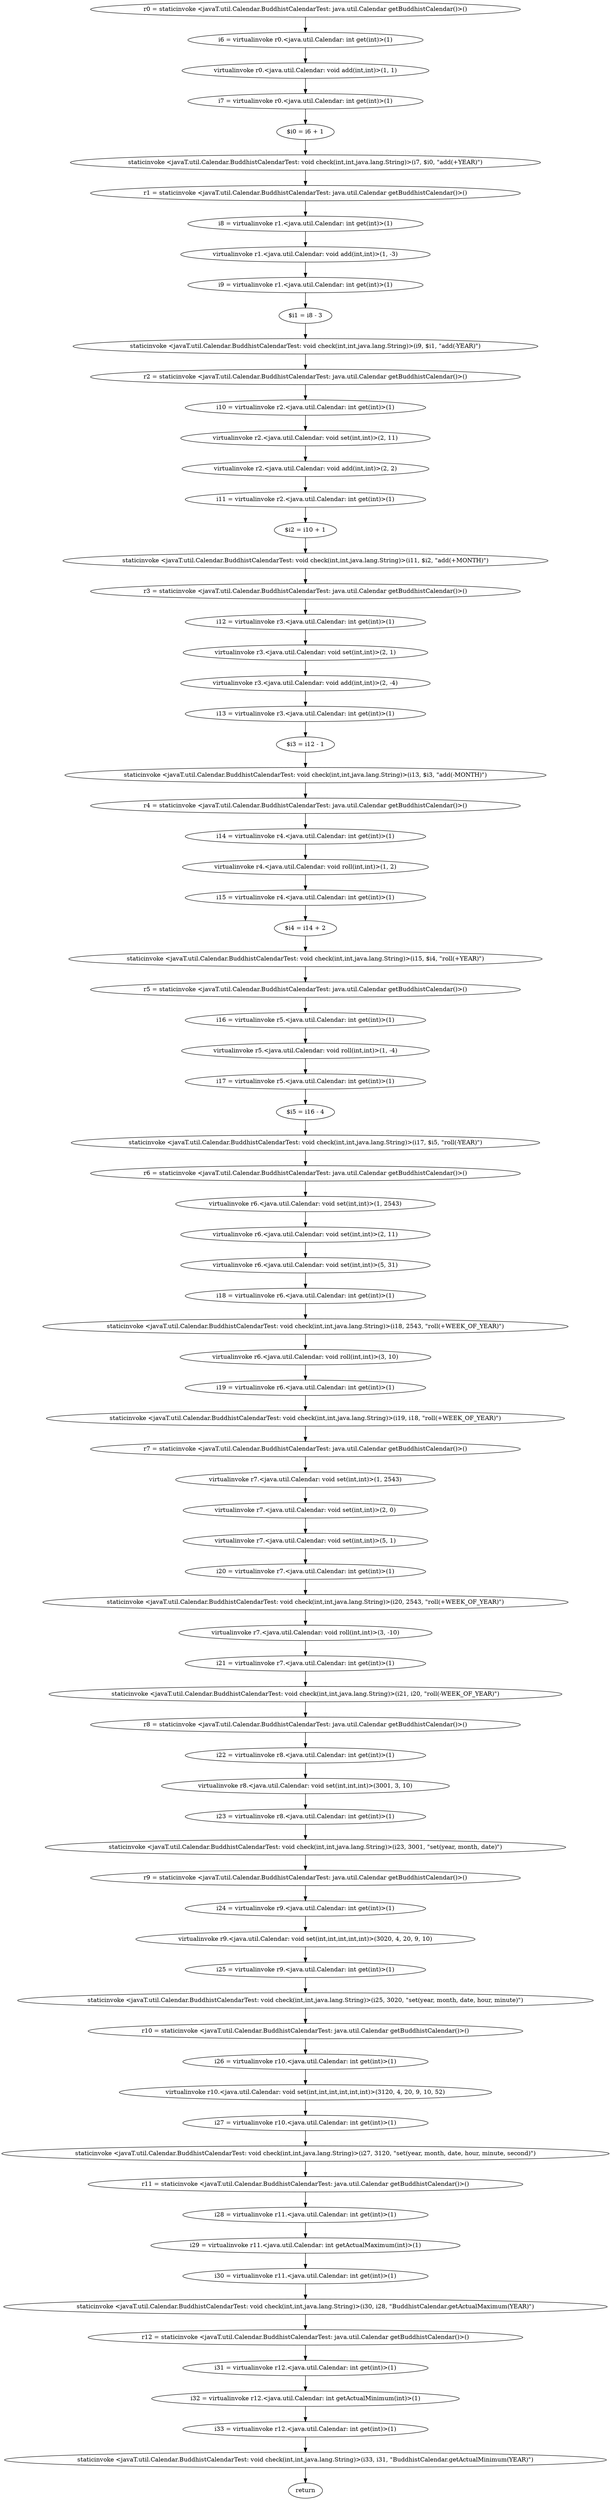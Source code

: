 digraph "unitGraph" {
    "r0 = staticinvoke <javaT.util.Calendar.BuddhistCalendarTest: java.util.Calendar getBuddhistCalendar()>()"
    "i6 = virtualinvoke r0.<java.util.Calendar: int get(int)>(1)"
    "virtualinvoke r0.<java.util.Calendar: void add(int,int)>(1, 1)"
    "i7 = virtualinvoke r0.<java.util.Calendar: int get(int)>(1)"
    "$i0 = i6 + 1"
    "staticinvoke <javaT.util.Calendar.BuddhistCalendarTest: void check(int,int,java.lang.String)>(i7, $i0, \"add(+YEAR)\")"
    "r1 = staticinvoke <javaT.util.Calendar.BuddhistCalendarTest: java.util.Calendar getBuddhistCalendar()>()"
    "i8 = virtualinvoke r1.<java.util.Calendar: int get(int)>(1)"
    "virtualinvoke r1.<java.util.Calendar: void add(int,int)>(1, -3)"
    "i9 = virtualinvoke r1.<java.util.Calendar: int get(int)>(1)"
    "$i1 = i8 - 3"
    "staticinvoke <javaT.util.Calendar.BuddhistCalendarTest: void check(int,int,java.lang.String)>(i9, $i1, \"add(-YEAR)\")"
    "r2 = staticinvoke <javaT.util.Calendar.BuddhistCalendarTest: java.util.Calendar getBuddhistCalendar()>()"
    "i10 = virtualinvoke r2.<java.util.Calendar: int get(int)>(1)"
    "virtualinvoke r2.<java.util.Calendar: void set(int,int)>(2, 11)"
    "virtualinvoke r2.<java.util.Calendar: void add(int,int)>(2, 2)"
    "i11 = virtualinvoke r2.<java.util.Calendar: int get(int)>(1)"
    "$i2 = i10 + 1"
    "staticinvoke <javaT.util.Calendar.BuddhistCalendarTest: void check(int,int,java.lang.String)>(i11, $i2, \"add(+MONTH)\")"
    "r3 = staticinvoke <javaT.util.Calendar.BuddhistCalendarTest: java.util.Calendar getBuddhistCalendar()>()"
    "i12 = virtualinvoke r3.<java.util.Calendar: int get(int)>(1)"
    "virtualinvoke r3.<java.util.Calendar: void set(int,int)>(2, 1)"
    "virtualinvoke r3.<java.util.Calendar: void add(int,int)>(2, -4)"
    "i13 = virtualinvoke r3.<java.util.Calendar: int get(int)>(1)"
    "$i3 = i12 - 1"
    "staticinvoke <javaT.util.Calendar.BuddhistCalendarTest: void check(int,int,java.lang.String)>(i13, $i3, \"add(-MONTH)\")"
    "r4 = staticinvoke <javaT.util.Calendar.BuddhistCalendarTest: java.util.Calendar getBuddhistCalendar()>()"
    "i14 = virtualinvoke r4.<java.util.Calendar: int get(int)>(1)"
    "virtualinvoke r4.<java.util.Calendar: void roll(int,int)>(1, 2)"
    "i15 = virtualinvoke r4.<java.util.Calendar: int get(int)>(1)"
    "$i4 = i14 + 2"
    "staticinvoke <javaT.util.Calendar.BuddhistCalendarTest: void check(int,int,java.lang.String)>(i15, $i4, \"roll(+YEAR)\")"
    "r5 = staticinvoke <javaT.util.Calendar.BuddhistCalendarTest: java.util.Calendar getBuddhistCalendar()>()"
    "i16 = virtualinvoke r5.<java.util.Calendar: int get(int)>(1)"
    "virtualinvoke r5.<java.util.Calendar: void roll(int,int)>(1, -4)"
    "i17 = virtualinvoke r5.<java.util.Calendar: int get(int)>(1)"
    "$i5 = i16 - 4"
    "staticinvoke <javaT.util.Calendar.BuddhistCalendarTest: void check(int,int,java.lang.String)>(i17, $i5, \"roll(-YEAR)\")"
    "r6 = staticinvoke <javaT.util.Calendar.BuddhistCalendarTest: java.util.Calendar getBuddhistCalendar()>()"
    "virtualinvoke r6.<java.util.Calendar: void set(int,int)>(1, 2543)"
    "virtualinvoke r6.<java.util.Calendar: void set(int,int)>(2, 11)"
    "virtualinvoke r6.<java.util.Calendar: void set(int,int)>(5, 31)"
    "i18 = virtualinvoke r6.<java.util.Calendar: int get(int)>(1)"
    "staticinvoke <javaT.util.Calendar.BuddhistCalendarTest: void check(int,int,java.lang.String)>(i18, 2543, \"roll(+WEEK_OF_YEAR)\")"
    "virtualinvoke r6.<java.util.Calendar: void roll(int,int)>(3, 10)"
    "i19 = virtualinvoke r6.<java.util.Calendar: int get(int)>(1)"
    "staticinvoke <javaT.util.Calendar.BuddhistCalendarTest: void check(int,int,java.lang.String)>(i19, i18, \"roll(+WEEK_OF_YEAR)\")"
    "r7 = staticinvoke <javaT.util.Calendar.BuddhistCalendarTest: java.util.Calendar getBuddhistCalendar()>()"
    "virtualinvoke r7.<java.util.Calendar: void set(int,int)>(1, 2543)"
    "virtualinvoke r7.<java.util.Calendar: void set(int,int)>(2, 0)"
    "virtualinvoke r7.<java.util.Calendar: void set(int,int)>(5, 1)"
    "i20 = virtualinvoke r7.<java.util.Calendar: int get(int)>(1)"
    "staticinvoke <javaT.util.Calendar.BuddhistCalendarTest: void check(int,int,java.lang.String)>(i20, 2543, \"roll(+WEEK_OF_YEAR)\")"
    "virtualinvoke r7.<java.util.Calendar: void roll(int,int)>(3, -10)"
    "i21 = virtualinvoke r7.<java.util.Calendar: int get(int)>(1)"
    "staticinvoke <javaT.util.Calendar.BuddhistCalendarTest: void check(int,int,java.lang.String)>(i21, i20, \"roll(-WEEK_OF_YEAR)\")"
    "r8 = staticinvoke <javaT.util.Calendar.BuddhistCalendarTest: java.util.Calendar getBuddhistCalendar()>()"
    "i22 = virtualinvoke r8.<java.util.Calendar: int get(int)>(1)"
    "virtualinvoke r8.<java.util.Calendar: void set(int,int,int)>(3001, 3, 10)"
    "i23 = virtualinvoke r8.<java.util.Calendar: int get(int)>(1)"
    "staticinvoke <javaT.util.Calendar.BuddhistCalendarTest: void check(int,int,java.lang.String)>(i23, 3001, \"set(year, month, date)\")"
    "r9 = staticinvoke <javaT.util.Calendar.BuddhistCalendarTest: java.util.Calendar getBuddhistCalendar()>()"
    "i24 = virtualinvoke r9.<java.util.Calendar: int get(int)>(1)"
    "virtualinvoke r9.<java.util.Calendar: void set(int,int,int,int,int)>(3020, 4, 20, 9, 10)"
    "i25 = virtualinvoke r9.<java.util.Calendar: int get(int)>(1)"
    "staticinvoke <javaT.util.Calendar.BuddhistCalendarTest: void check(int,int,java.lang.String)>(i25, 3020, \"set(year, month, date, hour, minute)\")"
    "r10 = staticinvoke <javaT.util.Calendar.BuddhistCalendarTest: java.util.Calendar getBuddhistCalendar()>()"
    "i26 = virtualinvoke r10.<java.util.Calendar: int get(int)>(1)"
    "virtualinvoke r10.<java.util.Calendar: void set(int,int,int,int,int,int)>(3120, 4, 20, 9, 10, 52)"
    "i27 = virtualinvoke r10.<java.util.Calendar: int get(int)>(1)"
    "staticinvoke <javaT.util.Calendar.BuddhistCalendarTest: void check(int,int,java.lang.String)>(i27, 3120, \"set(year, month, date, hour, minute, second)\")"
    "r11 = staticinvoke <javaT.util.Calendar.BuddhistCalendarTest: java.util.Calendar getBuddhistCalendar()>()"
    "i28 = virtualinvoke r11.<java.util.Calendar: int get(int)>(1)"
    "i29 = virtualinvoke r11.<java.util.Calendar: int getActualMaximum(int)>(1)"
    "i30 = virtualinvoke r11.<java.util.Calendar: int get(int)>(1)"
    "staticinvoke <javaT.util.Calendar.BuddhistCalendarTest: void check(int,int,java.lang.String)>(i30, i28, \"BuddhistCalendar.getActualMaximum(YEAR)\")"
    "r12 = staticinvoke <javaT.util.Calendar.BuddhistCalendarTest: java.util.Calendar getBuddhistCalendar()>()"
    "i31 = virtualinvoke r12.<java.util.Calendar: int get(int)>(1)"
    "i32 = virtualinvoke r12.<java.util.Calendar: int getActualMinimum(int)>(1)"
    "i33 = virtualinvoke r12.<java.util.Calendar: int get(int)>(1)"
    "staticinvoke <javaT.util.Calendar.BuddhistCalendarTest: void check(int,int,java.lang.String)>(i33, i31, \"BuddhistCalendar.getActualMinimum(YEAR)\")"
    "return"
    "r0 = staticinvoke <javaT.util.Calendar.BuddhistCalendarTest: java.util.Calendar getBuddhistCalendar()>()"->"i6 = virtualinvoke r0.<java.util.Calendar: int get(int)>(1)";
    "i6 = virtualinvoke r0.<java.util.Calendar: int get(int)>(1)"->"virtualinvoke r0.<java.util.Calendar: void add(int,int)>(1, 1)";
    "virtualinvoke r0.<java.util.Calendar: void add(int,int)>(1, 1)"->"i7 = virtualinvoke r0.<java.util.Calendar: int get(int)>(1)";
    "i7 = virtualinvoke r0.<java.util.Calendar: int get(int)>(1)"->"$i0 = i6 + 1";
    "$i0 = i6 + 1"->"staticinvoke <javaT.util.Calendar.BuddhistCalendarTest: void check(int,int,java.lang.String)>(i7, $i0, \"add(+YEAR)\")";
    "staticinvoke <javaT.util.Calendar.BuddhistCalendarTest: void check(int,int,java.lang.String)>(i7, $i0, \"add(+YEAR)\")"->"r1 = staticinvoke <javaT.util.Calendar.BuddhistCalendarTest: java.util.Calendar getBuddhistCalendar()>()";
    "r1 = staticinvoke <javaT.util.Calendar.BuddhistCalendarTest: java.util.Calendar getBuddhistCalendar()>()"->"i8 = virtualinvoke r1.<java.util.Calendar: int get(int)>(1)";
    "i8 = virtualinvoke r1.<java.util.Calendar: int get(int)>(1)"->"virtualinvoke r1.<java.util.Calendar: void add(int,int)>(1, -3)";
    "virtualinvoke r1.<java.util.Calendar: void add(int,int)>(1, -3)"->"i9 = virtualinvoke r1.<java.util.Calendar: int get(int)>(1)";
    "i9 = virtualinvoke r1.<java.util.Calendar: int get(int)>(1)"->"$i1 = i8 - 3";
    "$i1 = i8 - 3"->"staticinvoke <javaT.util.Calendar.BuddhistCalendarTest: void check(int,int,java.lang.String)>(i9, $i1, \"add(-YEAR)\")";
    "staticinvoke <javaT.util.Calendar.BuddhistCalendarTest: void check(int,int,java.lang.String)>(i9, $i1, \"add(-YEAR)\")"->"r2 = staticinvoke <javaT.util.Calendar.BuddhistCalendarTest: java.util.Calendar getBuddhistCalendar()>()";
    "r2 = staticinvoke <javaT.util.Calendar.BuddhistCalendarTest: java.util.Calendar getBuddhistCalendar()>()"->"i10 = virtualinvoke r2.<java.util.Calendar: int get(int)>(1)";
    "i10 = virtualinvoke r2.<java.util.Calendar: int get(int)>(1)"->"virtualinvoke r2.<java.util.Calendar: void set(int,int)>(2, 11)";
    "virtualinvoke r2.<java.util.Calendar: void set(int,int)>(2, 11)"->"virtualinvoke r2.<java.util.Calendar: void add(int,int)>(2, 2)";
    "virtualinvoke r2.<java.util.Calendar: void add(int,int)>(2, 2)"->"i11 = virtualinvoke r2.<java.util.Calendar: int get(int)>(1)";
    "i11 = virtualinvoke r2.<java.util.Calendar: int get(int)>(1)"->"$i2 = i10 + 1";
    "$i2 = i10 + 1"->"staticinvoke <javaT.util.Calendar.BuddhistCalendarTest: void check(int,int,java.lang.String)>(i11, $i2, \"add(+MONTH)\")";
    "staticinvoke <javaT.util.Calendar.BuddhistCalendarTest: void check(int,int,java.lang.String)>(i11, $i2, \"add(+MONTH)\")"->"r3 = staticinvoke <javaT.util.Calendar.BuddhistCalendarTest: java.util.Calendar getBuddhistCalendar()>()";
    "r3 = staticinvoke <javaT.util.Calendar.BuddhistCalendarTest: java.util.Calendar getBuddhistCalendar()>()"->"i12 = virtualinvoke r3.<java.util.Calendar: int get(int)>(1)";
    "i12 = virtualinvoke r3.<java.util.Calendar: int get(int)>(1)"->"virtualinvoke r3.<java.util.Calendar: void set(int,int)>(2, 1)";
    "virtualinvoke r3.<java.util.Calendar: void set(int,int)>(2, 1)"->"virtualinvoke r3.<java.util.Calendar: void add(int,int)>(2, -4)";
    "virtualinvoke r3.<java.util.Calendar: void add(int,int)>(2, -4)"->"i13 = virtualinvoke r3.<java.util.Calendar: int get(int)>(1)";
    "i13 = virtualinvoke r3.<java.util.Calendar: int get(int)>(1)"->"$i3 = i12 - 1";
    "$i3 = i12 - 1"->"staticinvoke <javaT.util.Calendar.BuddhistCalendarTest: void check(int,int,java.lang.String)>(i13, $i3, \"add(-MONTH)\")";
    "staticinvoke <javaT.util.Calendar.BuddhistCalendarTest: void check(int,int,java.lang.String)>(i13, $i3, \"add(-MONTH)\")"->"r4 = staticinvoke <javaT.util.Calendar.BuddhistCalendarTest: java.util.Calendar getBuddhistCalendar()>()";
    "r4 = staticinvoke <javaT.util.Calendar.BuddhistCalendarTest: java.util.Calendar getBuddhistCalendar()>()"->"i14 = virtualinvoke r4.<java.util.Calendar: int get(int)>(1)";
    "i14 = virtualinvoke r4.<java.util.Calendar: int get(int)>(1)"->"virtualinvoke r4.<java.util.Calendar: void roll(int,int)>(1, 2)";
    "virtualinvoke r4.<java.util.Calendar: void roll(int,int)>(1, 2)"->"i15 = virtualinvoke r4.<java.util.Calendar: int get(int)>(1)";
    "i15 = virtualinvoke r4.<java.util.Calendar: int get(int)>(1)"->"$i4 = i14 + 2";
    "$i4 = i14 + 2"->"staticinvoke <javaT.util.Calendar.BuddhistCalendarTest: void check(int,int,java.lang.String)>(i15, $i4, \"roll(+YEAR)\")";
    "staticinvoke <javaT.util.Calendar.BuddhistCalendarTest: void check(int,int,java.lang.String)>(i15, $i4, \"roll(+YEAR)\")"->"r5 = staticinvoke <javaT.util.Calendar.BuddhistCalendarTest: java.util.Calendar getBuddhistCalendar()>()";
    "r5 = staticinvoke <javaT.util.Calendar.BuddhistCalendarTest: java.util.Calendar getBuddhistCalendar()>()"->"i16 = virtualinvoke r5.<java.util.Calendar: int get(int)>(1)";
    "i16 = virtualinvoke r5.<java.util.Calendar: int get(int)>(1)"->"virtualinvoke r5.<java.util.Calendar: void roll(int,int)>(1, -4)";
    "virtualinvoke r5.<java.util.Calendar: void roll(int,int)>(1, -4)"->"i17 = virtualinvoke r5.<java.util.Calendar: int get(int)>(1)";
    "i17 = virtualinvoke r5.<java.util.Calendar: int get(int)>(1)"->"$i5 = i16 - 4";
    "$i5 = i16 - 4"->"staticinvoke <javaT.util.Calendar.BuddhistCalendarTest: void check(int,int,java.lang.String)>(i17, $i5, \"roll(-YEAR)\")";
    "staticinvoke <javaT.util.Calendar.BuddhistCalendarTest: void check(int,int,java.lang.String)>(i17, $i5, \"roll(-YEAR)\")"->"r6 = staticinvoke <javaT.util.Calendar.BuddhistCalendarTest: java.util.Calendar getBuddhistCalendar()>()";
    "r6 = staticinvoke <javaT.util.Calendar.BuddhistCalendarTest: java.util.Calendar getBuddhistCalendar()>()"->"virtualinvoke r6.<java.util.Calendar: void set(int,int)>(1, 2543)";
    "virtualinvoke r6.<java.util.Calendar: void set(int,int)>(1, 2543)"->"virtualinvoke r6.<java.util.Calendar: void set(int,int)>(2, 11)";
    "virtualinvoke r6.<java.util.Calendar: void set(int,int)>(2, 11)"->"virtualinvoke r6.<java.util.Calendar: void set(int,int)>(5, 31)";
    "virtualinvoke r6.<java.util.Calendar: void set(int,int)>(5, 31)"->"i18 = virtualinvoke r6.<java.util.Calendar: int get(int)>(1)";
    "i18 = virtualinvoke r6.<java.util.Calendar: int get(int)>(1)"->"staticinvoke <javaT.util.Calendar.BuddhistCalendarTest: void check(int,int,java.lang.String)>(i18, 2543, \"roll(+WEEK_OF_YEAR)\")";
    "staticinvoke <javaT.util.Calendar.BuddhistCalendarTest: void check(int,int,java.lang.String)>(i18, 2543, \"roll(+WEEK_OF_YEAR)\")"->"virtualinvoke r6.<java.util.Calendar: void roll(int,int)>(3, 10)";
    "virtualinvoke r6.<java.util.Calendar: void roll(int,int)>(3, 10)"->"i19 = virtualinvoke r6.<java.util.Calendar: int get(int)>(1)";
    "i19 = virtualinvoke r6.<java.util.Calendar: int get(int)>(1)"->"staticinvoke <javaT.util.Calendar.BuddhistCalendarTest: void check(int,int,java.lang.String)>(i19, i18, \"roll(+WEEK_OF_YEAR)\")";
    "staticinvoke <javaT.util.Calendar.BuddhistCalendarTest: void check(int,int,java.lang.String)>(i19, i18, \"roll(+WEEK_OF_YEAR)\")"->"r7 = staticinvoke <javaT.util.Calendar.BuddhistCalendarTest: java.util.Calendar getBuddhistCalendar()>()";
    "r7 = staticinvoke <javaT.util.Calendar.BuddhistCalendarTest: java.util.Calendar getBuddhistCalendar()>()"->"virtualinvoke r7.<java.util.Calendar: void set(int,int)>(1, 2543)";
    "virtualinvoke r7.<java.util.Calendar: void set(int,int)>(1, 2543)"->"virtualinvoke r7.<java.util.Calendar: void set(int,int)>(2, 0)";
    "virtualinvoke r7.<java.util.Calendar: void set(int,int)>(2, 0)"->"virtualinvoke r7.<java.util.Calendar: void set(int,int)>(5, 1)";
    "virtualinvoke r7.<java.util.Calendar: void set(int,int)>(5, 1)"->"i20 = virtualinvoke r7.<java.util.Calendar: int get(int)>(1)";
    "i20 = virtualinvoke r7.<java.util.Calendar: int get(int)>(1)"->"staticinvoke <javaT.util.Calendar.BuddhistCalendarTest: void check(int,int,java.lang.String)>(i20, 2543, \"roll(+WEEK_OF_YEAR)\")";
    "staticinvoke <javaT.util.Calendar.BuddhistCalendarTest: void check(int,int,java.lang.String)>(i20, 2543, \"roll(+WEEK_OF_YEAR)\")"->"virtualinvoke r7.<java.util.Calendar: void roll(int,int)>(3, -10)";
    "virtualinvoke r7.<java.util.Calendar: void roll(int,int)>(3, -10)"->"i21 = virtualinvoke r7.<java.util.Calendar: int get(int)>(1)";
    "i21 = virtualinvoke r7.<java.util.Calendar: int get(int)>(1)"->"staticinvoke <javaT.util.Calendar.BuddhistCalendarTest: void check(int,int,java.lang.String)>(i21, i20, \"roll(-WEEK_OF_YEAR)\")";
    "staticinvoke <javaT.util.Calendar.BuddhistCalendarTest: void check(int,int,java.lang.String)>(i21, i20, \"roll(-WEEK_OF_YEAR)\")"->"r8 = staticinvoke <javaT.util.Calendar.BuddhistCalendarTest: java.util.Calendar getBuddhistCalendar()>()";
    "r8 = staticinvoke <javaT.util.Calendar.BuddhistCalendarTest: java.util.Calendar getBuddhistCalendar()>()"->"i22 = virtualinvoke r8.<java.util.Calendar: int get(int)>(1)";
    "i22 = virtualinvoke r8.<java.util.Calendar: int get(int)>(1)"->"virtualinvoke r8.<java.util.Calendar: void set(int,int,int)>(3001, 3, 10)";
    "virtualinvoke r8.<java.util.Calendar: void set(int,int,int)>(3001, 3, 10)"->"i23 = virtualinvoke r8.<java.util.Calendar: int get(int)>(1)";
    "i23 = virtualinvoke r8.<java.util.Calendar: int get(int)>(1)"->"staticinvoke <javaT.util.Calendar.BuddhistCalendarTest: void check(int,int,java.lang.String)>(i23, 3001, \"set(year, month, date)\")";
    "staticinvoke <javaT.util.Calendar.BuddhistCalendarTest: void check(int,int,java.lang.String)>(i23, 3001, \"set(year, month, date)\")"->"r9 = staticinvoke <javaT.util.Calendar.BuddhistCalendarTest: java.util.Calendar getBuddhistCalendar()>()";
    "r9 = staticinvoke <javaT.util.Calendar.BuddhistCalendarTest: java.util.Calendar getBuddhistCalendar()>()"->"i24 = virtualinvoke r9.<java.util.Calendar: int get(int)>(1)";
    "i24 = virtualinvoke r9.<java.util.Calendar: int get(int)>(1)"->"virtualinvoke r9.<java.util.Calendar: void set(int,int,int,int,int)>(3020, 4, 20, 9, 10)";
    "virtualinvoke r9.<java.util.Calendar: void set(int,int,int,int,int)>(3020, 4, 20, 9, 10)"->"i25 = virtualinvoke r9.<java.util.Calendar: int get(int)>(1)";
    "i25 = virtualinvoke r9.<java.util.Calendar: int get(int)>(1)"->"staticinvoke <javaT.util.Calendar.BuddhistCalendarTest: void check(int,int,java.lang.String)>(i25, 3020, \"set(year, month, date, hour, minute)\")";
    "staticinvoke <javaT.util.Calendar.BuddhistCalendarTest: void check(int,int,java.lang.String)>(i25, 3020, \"set(year, month, date, hour, minute)\")"->"r10 = staticinvoke <javaT.util.Calendar.BuddhistCalendarTest: java.util.Calendar getBuddhistCalendar()>()";
    "r10 = staticinvoke <javaT.util.Calendar.BuddhistCalendarTest: java.util.Calendar getBuddhistCalendar()>()"->"i26 = virtualinvoke r10.<java.util.Calendar: int get(int)>(1)";
    "i26 = virtualinvoke r10.<java.util.Calendar: int get(int)>(1)"->"virtualinvoke r10.<java.util.Calendar: void set(int,int,int,int,int,int)>(3120, 4, 20, 9, 10, 52)";
    "virtualinvoke r10.<java.util.Calendar: void set(int,int,int,int,int,int)>(3120, 4, 20, 9, 10, 52)"->"i27 = virtualinvoke r10.<java.util.Calendar: int get(int)>(1)";
    "i27 = virtualinvoke r10.<java.util.Calendar: int get(int)>(1)"->"staticinvoke <javaT.util.Calendar.BuddhistCalendarTest: void check(int,int,java.lang.String)>(i27, 3120, \"set(year, month, date, hour, minute, second)\")";
    "staticinvoke <javaT.util.Calendar.BuddhistCalendarTest: void check(int,int,java.lang.String)>(i27, 3120, \"set(year, month, date, hour, minute, second)\")"->"r11 = staticinvoke <javaT.util.Calendar.BuddhistCalendarTest: java.util.Calendar getBuddhistCalendar()>()";
    "r11 = staticinvoke <javaT.util.Calendar.BuddhistCalendarTest: java.util.Calendar getBuddhistCalendar()>()"->"i28 = virtualinvoke r11.<java.util.Calendar: int get(int)>(1)";
    "i28 = virtualinvoke r11.<java.util.Calendar: int get(int)>(1)"->"i29 = virtualinvoke r11.<java.util.Calendar: int getActualMaximum(int)>(1)";
    "i29 = virtualinvoke r11.<java.util.Calendar: int getActualMaximum(int)>(1)"->"i30 = virtualinvoke r11.<java.util.Calendar: int get(int)>(1)";
    "i30 = virtualinvoke r11.<java.util.Calendar: int get(int)>(1)"->"staticinvoke <javaT.util.Calendar.BuddhistCalendarTest: void check(int,int,java.lang.String)>(i30, i28, \"BuddhistCalendar.getActualMaximum(YEAR)\")";
    "staticinvoke <javaT.util.Calendar.BuddhistCalendarTest: void check(int,int,java.lang.String)>(i30, i28, \"BuddhistCalendar.getActualMaximum(YEAR)\")"->"r12 = staticinvoke <javaT.util.Calendar.BuddhistCalendarTest: java.util.Calendar getBuddhistCalendar()>()";
    "r12 = staticinvoke <javaT.util.Calendar.BuddhistCalendarTest: java.util.Calendar getBuddhistCalendar()>()"->"i31 = virtualinvoke r12.<java.util.Calendar: int get(int)>(1)";
    "i31 = virtualinvoke r12.<java.util.Calendar: int get(int)>(1)"->"i32 = virtualinvoke r12.<java.util.Calendar: int getActualMinimum(int)>(1)";
    "i32 = virtualinvoke r12.<java.util.Calendar: int getActualMinimum(int)>(1)"->"i33 = virtualinvoke r12.<java.util.Calendar: int get(int)>(1)";
    "i33 = virtualinvoke r12.<java.util.Calendar: int get(int)>(1)"->"staticinvoke <javaT.util.Calendar.BuddhistCalendarTest: void check(int,int,java.lang.String)>(i33, i31, \"BuddhistCalendar.getActualMinimum(YEAR)\")";
    "staticinvoke <javaT.util.Calendar.BuddhistCalendarTest: void check(int,int,java.lang.String)>(i33, i31, \"BuddhistCalendar.getActualMinimum(YEAR)\")"->"return";
}
